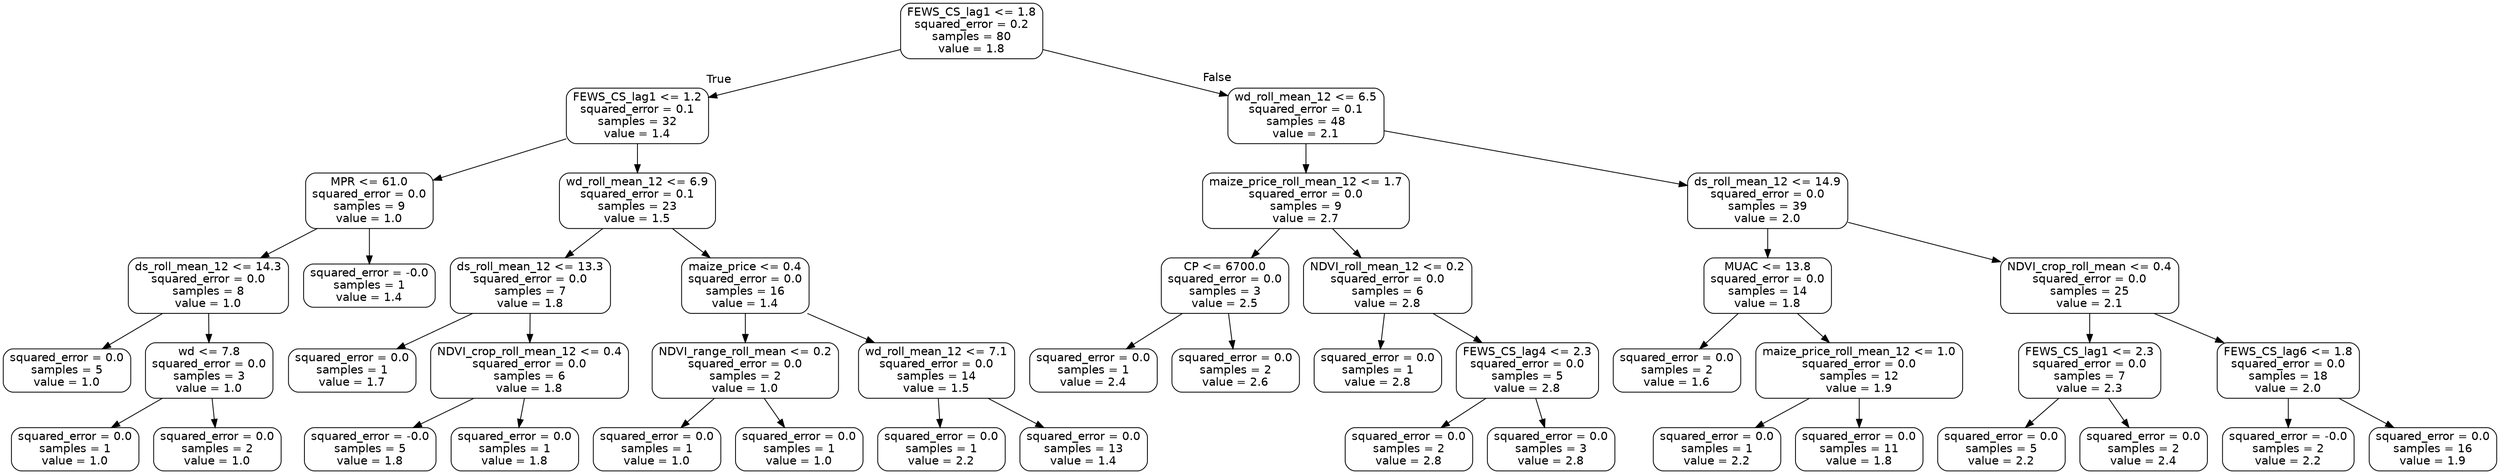 digraph Tree {
node [shape=box, style="rounded", color="black", fontname="helvetica"] ;
edge [fontname="helvetica"] ;
0 [label="FEWS_CS_lag1 <= 1.8\nsquared_error = 0.2\nsamples = 80\nvalue = 1.8"] ;
1 [label="FEWS_CS_lag1 <= 1.2\nsquared_error = 0.1\nsamples = 32\nvalue = 1.4"] ;
0 -> 1 [labeldistance=2.5, labelangle=45, headlabel="True"] ;
2 [label="MPR <= 61.0\nsquared_error = 0.0\nsamples = 9\nvalue = 1.0"] ;
1 -> 2 ;
3 [label="ds_roll_mean_12 <= 14.3\nsquared_error = 0.0\nsamples = 8\nvalue = 1.0"] ;
2 -> 3 ;
4 [label="squared_error = 0.0\nsamples = 5\nvalue = 1.0"] ;
3 -> 4 ;
5 [label="wd <= 7.8\nsquared_error = 0.0\nsamples = 3\nvalue = 1.0"] ;
3 -> 5 ;
6 [label="squared_error = 0.0\nsamples = 1\nvalue = 1.0"] ;
5 -> 6 ;
7 [label="squared_error = 0.0\nsamples = 2\nvalue = 1.0"] ;
5 -> 7 ;
8 [label="squared_error = -0.0\nsamples = 1\nvalue = 1.4"] ;
2 -> 8 ;
9 [label="wd_roll_mean_12 <= 6.9\nsquared_error = 0.1\nsamples = 23\nvalue = 1.5"] ;
1 -> 9 ;
10 [label="ds_roll_mean_12 <= 13.3\nsquared_error = 0.0\nsamples = 7\nvalue = 1.8"] ;
9 -> 10 ;
11 [label="squared_error = 0.0\nsamples = 1\nvalue = 1.7"] ;
10 -> 11 ;
12 [label="NDVI_crop_roll_mean_12 <= 0.4\nsquared_error = 0.0\nsamples = 6\nvalue = 1.8"] ;
10 -> 12 ;
13 [label="squared_error = -0.0\nsamples = 5\nvalue = 1.8"] ;
12 -> 13 ;
14 [label="squared_error = 0.0\nsamples = 1\nvalue = 1.8"] ;
12 -> 14 ;
15 [label="maize_price <= 0.4\nsquared_error = 0.0\nsamples = 16\nvalue = 1.4"] ;
9 -> 15 ;
16 [label="NDVI_range_roll_mean <= 0.2\nsquared_error = 0.0\nsamples = 2\nvalue = 1.0"] ;
15 -> 16 ;
17 [label="squared_error = 0.0\nsamples = 1\nvalue = 1.0"] ;
16 -> 17 ;
18 [label="squared_error = 0.0\nsamples = 1\nvalue = 1.0"] ;
16 -> 18 ;
19 [label="wd_roll_mean_12 <= 7.1\nsquared_error = 0.0\nsamples = 14\nvalue = 1.5"] ;
15 -> 19 ;
20 [label="squared_error = 0.0\nsamples = 1\nvalue = 2.2"] ;
19 -> 20 ;
21 [label="squared_error = 0.0\nsamples = 13\nvalue = 1.4"] ;
19 -> 21 ;
22 [label="wd_roll_mean_12 <= 6.5\nsquared_error = 0.1\nsamples = 48\nvalue = 2.1"] ;
0 -> 22 [labeldistance=2.5, labelangle=-45, headlabel="False"] ;
23 [label="maize_price_roll_mean_12 <= 1.7\nsquared_error = 0.0\nsamples = 9\nvalue = 2.7"] ;
22 -> 23 ;
24 [label="CP <= 6700.0\nsquared_error = 0.0\nsamples = 3\nvalue = 2.5"] ;
23 -> 24 ;
25 [label="squared_error = 0.0\nsamples = 1\nvalue = 2.4"] ;
24 -> 25 ;
26 [label="squared_error = 0.0\nsamples = 2\nvalue = 2.6"] ;
24 -> 26 ;
27 [label="NDVI_roll_mean_12 <= 0.2\nsquared_error = 0.0\nsamples = 6\nvalue = 2.8"] ;
23 -> 27 ;
28 [label="squared_error = 0.0\nsamples = 1\nvalue = 2.8"] ;
27 -> 28 ;
29 [label="FEWS_CS_lag4 <= 2.3\nsquared_error = 0.0\nsamples = 5\nvalue = 2.8"] ;
27 -> 29 ;
30 [label="squared_error = 0.0\nsamples = 2\nvalue = 2.8"] ;
29 -> 30 ;
31 [label="squared_error = 0.0\nsamples = 3\nvalue = 2.8"] ;
29 -> 31 ;
32 [label="ds_roll_mean_12 <= 14.9\nsquared_error = 0.0\nsamples = 39\nvalue = 2.0"] ;
22 -> 32 ;
33 [label="MUAC <= 13.8\nsquared_error = 0.0\nsamples = 14\nvalue = 1.8"] ;
32 -> 33 ;
34 [label="squared_error = 0.0\nsamples = 2\nvalue = 1.6"] ;
33 -> 34 ;
35 [label="maize_price_roll_mean_12 <= 1.0\nsquared_error = 0.0\nsamples = 12\nvalue = 1.9"] ;
33 -> 35 ;
36 [label="squared_error = 0.0\nsamples = 1\nvalue = 2.2"] ;
35 -> 36 ;
37 [label="squared_error = 0.0\nsamples = 11\nvalue = 1.8"] ;
35 -> 37 ;
38 [label="NDVI_crop_roll_mean <= 0.4\nsquared_error = 0.0\nsamples = 25\nvalue = 2.1"] ;
32 -> 38 ;
39 [label="FEWS_CS_lag1 <= 2.3\nsquared_error = 0.0\nsamples = 7\nvalue = 2.3"] ;
38 -> 39 ;
40 [label="squared_error = 0.0\nsamples = 5\nvalue = 2.2"] ;
39 -> 40 ;
41 [label="squared_error = 0.0\nsamples = 2\nvalue = 2.4"] ;
39 -> 41 ;
42 [label="FEWS_CS_lag6 <= 1.8\nsquared_error = 0.0\nsamples = 18\nvalue = 2.0"] ;
38 -> 42 ;
43 [label="squared_error = -0.0\nsamples = 2\nvalue = 2.2"] ;
42 -> 43 ;
44 [label="squared_error = 0.0\nsamples = 16\nvalue = 1.9"] ;
42 -> 44 ;
}